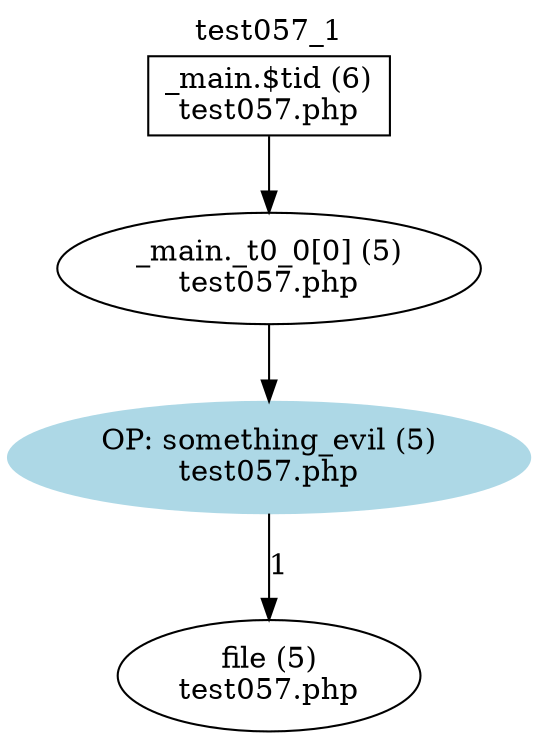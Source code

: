 digraph cfg {
  label="test057_1";
  labelloc=t;
  n1 [shape=box, label="_main.$tid (6)\ntest057.php"];
  n2 [shape=ellipse, label="_main._t0_0[0] (5)\ntest057.php"];
  n3 [shape=ellipse, label="OP: something_evil (5)\ntest057.php",style=filled,color=lightblue];
  n4 [shape=ellipse, label="file (5)\ntest057.php"];
  n1 -> n2;
  n2 -> n3;
  n3 -> n4[label="1"];
}
